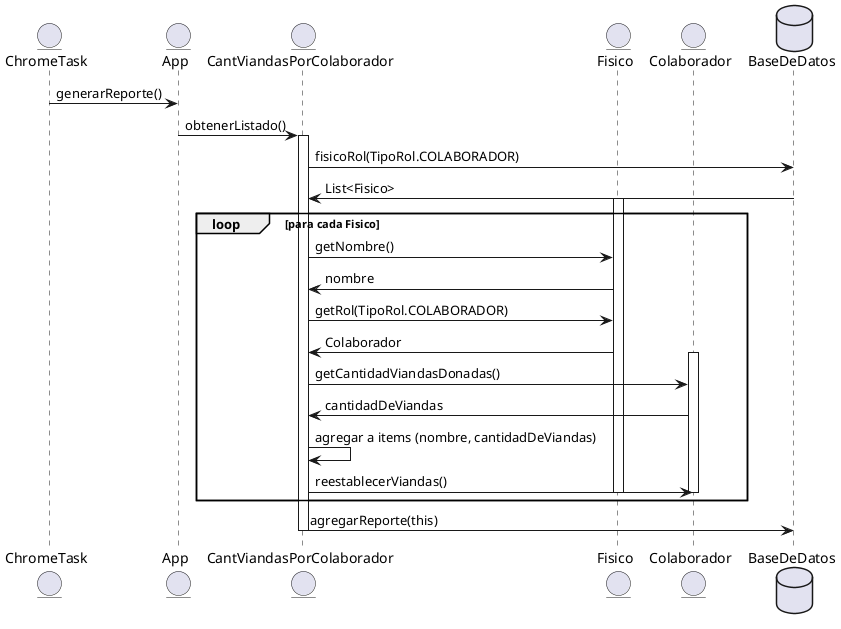 @startuml CantViandasPorColaboradorReporte
entity ChromeTask
entity App
entity CantViandasPorColaborador
entity Fisico
entity Colaborador
database BaseDeDatos

ChromeTask -> App: generarReporte()
App -> CantViandasPorColaborador: obtenerListado()
activate CantViandasPorColaborador

CantViandasPorColaborador -> BaseDeDatos: fisicoRol(TipoRol.COLABORADOR)
BaseDeDatos -> CantViandasPorColaborador: List<Fisico>

loop para cada Fisico
    activate Fisico
    CantViandasPorColaborador -> Fisico: getNombre()
    Fisico -> CantViandasPorColaborador: nombre

    CantViandasPorColaborador -> Fisico: getRol(TipoRol.COLABORADOR)
    Fisico -> CantViandasPorColaborador: Colaborador

    activate Colaborador
    CantViandasPorColaborador -> Colaborador: getCantidadViandasDonadas()
    Colaborador -> CantViandasPorColaborador: cantidadDeViandas

    CantViandasPorColaborador -> CantViandasPorColaborador: agregar a items (nombre, cantidadDeViandas)

    CantViandasPorColaborador -> Colaborador: reestablecerViandas()
    deactivate Colaborador
    deactivate Fisico
end

CantViandasPorColaborador -> BaseDeDatos: agregarReporte(this)

deactivate CantViandasPorColaborador
@enduml
